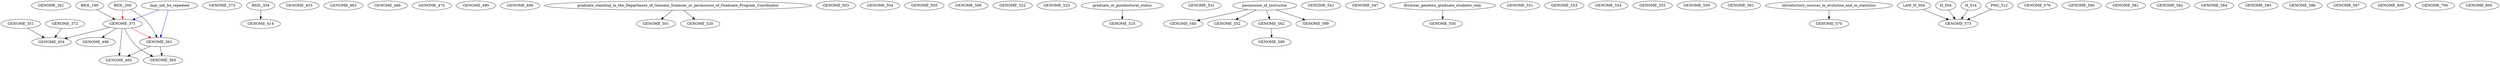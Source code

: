 digraph G {
    GENOME_261;
    GENOME_351;
    edge [color=black];
    BIOL_200 -> GENOME_361;
    edge [color=red];
    GENOME_371 -> GENOME_361;
    edge [color=blue];
    may_not_be_repeated -> GENOME_361;
    edge [color=black];
    BIOL_180 -> GENOME_371;
    edge [color=red];
    BIOL_200 -> GENOME_371;
    edge [color=blue];
    may_not_be_repeated -> GENOME_371;
    GENOME_372;
    GENOME_373;
    edge [color=black];
    BIOL_354 -> GENOME_414;
    GENOME_453;
    edge [color=black];
    GENOME_351 -> GENOME_454;
    GENOME_371 -> GENOME_454;
    GENOME_372 -> GENOME_454;
    GENOME_463;
    edge [color=black];
    GENOME_361 -> GENOME_465;
    GENOME_371 -> GENOME_465;
    GENOME_466;
    GENOME_475;
    GENOME_490;
    edge [color=black];
    GENOME_371 -> GENOME_496;
    GENOME_499;
    edge [color=black];
    graduate_standing_in_the_Department_of_Genome_Sciences_or_permission_of_Graduate_Program_Coordinator -> GENOME_501;
    GENOME_503;
    GENOME_504;
    GENOME_505;
    GENOME_506;
    edge [color=black];
    graduate_standing_in_the_Department_of_Genome_Sciences_or_permission_of_Graduate_Program_Coordinator -> GENOME_520;
    GENOME_522;
    GENOME_523;
    edge [color=black];
    graduate_or_postdoctoral_status -> GENOME_525;
    GENOME_531;
    edge [color=black];
    permission_of_instructor -> GENOME_540;
    GENOME_541;
    GENOME_547;
    edge [color=black];
    firstyear_genetics_graduate_students_only -> GENOME_550;
    GENOME_551;
    edge [color=black];
    permission_of_instructor -> GENOME_552;
    GENOME_553;
    GENOME_554;
    GENOME_555;
    GENOME_559;
    GENOME_561;
    edge [color=black];
    permission_of_instructor -> GENOME_562;
    edge [color=black];
    GENOME_361 -> GENOME_565;
    GENOME_371 -> GENOME_565;
    edge [color=black];
    introductory_courses_in_evolution_and_in_statistics -> GENOME_570;
    edge [color=black];
    LAW_H_504 -> GENOME_573;
    H_504 -> GENOME_573;
    H_514 -> GENOME_573;
    PHG_512 -> GENOME_573;
    GENOME_576;
    GENOME_580;
    GENOME_581;
    GENOME_582;
    GENOME_584;
    GENOME_585;
    GENOME_586;
    GENOME_587;
    edge [color=black];
    GENOME_562 -> GENOME_590;
    edge [color=black];
    permission_of_instructor -> GENOME_599;
    GENOME_600;
    GENOME_700;
    GENOME_800;
}

